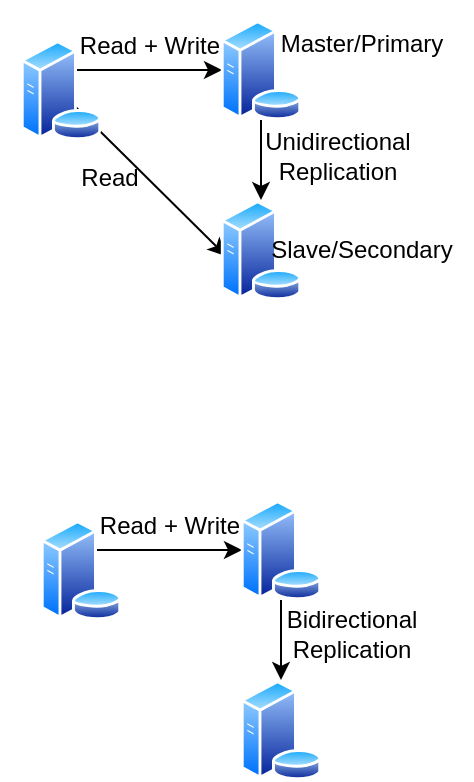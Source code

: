 <mxfile version="22.1.7" type="github">
  <diagram name="Page-1" id="hsXx6_wmlTWPNyEW_iNE">
    <mxGraphModel dx="794" dy="456" grid="1" gridSize="10" guides="1" tooltips="1" connect="1" arrows="1" fold="1" page="1" pageScale="1" pageWidth="850" pageHeight="1100" math="0" shadow="0">
      <root>
        <mxCell id="0" />
        <mxCell id="1" parent="0" />
        <mxCell id="2BHKi3fGgR7jsmWQUKfR-4" value="" style="edgeStyle=orthogonalEdgeStyle;rounded=0;orthogonalLoop=1;jettySize=auto;html=1;" edge="1" parent="1">
          <mxGeometry relative="1" as="geometry">
            <mxPoint x="558.5" y="95" as="sourcePoint" />
            <mxPoint x="631" y="95" as="targetPoint" />
          </mxGeometry>
        </mxCell>
        <mxCell id="2BHKi3fGgR7jsmWQUKfR-5" value="" style="endArrow=classic;html=1;rounded=0;entryX=0;entryY=0.5;entryDx=0;entryDy=0;" edge="1" parent="1">
          <mxGeometry width="50" height="50" relative="1" as="geometry">
            <mxPoint x="554.502" y="110.252" as="sourcePoint" />
            <mxPoint x="633" y="188" as="targetPoint" />
          </mxGeometry>
        </mxCell>
        <mxCell id="2BHKi3fGgR7jsmWQUKfR-6" value="" style="image;aspect=fixed;perimeter=ellipsePerimeter;html=1;align=center;shadow=0;dashed=0;spacingTop=3;image=img/lib/active_directory/database_server.svg;" vertex="1" parent="1">
          <mxGeometry x="530" y="80" width="41" height="50" as="geometry" />
        </mxCell>
        <mxCell id="2BHKi3fGgR7jsmWQUKfR-9" value="" style="edgeStyle=orthogonalEdgeStyle;rounded=0;orthogonalLoop=1;jettySize=auto;html=1;" edge="1" parent="1" source="2BHKi3fGgR7jsmWQUKfR-7" target="2BHKi3fGgR7jsmWQUKfR-8">
          <mxGeometry relative="1" as="geometry" />
        </mxCell>
        <mxCell id="2BHKi3fGgR7jsmWQUKfR-7" value="" style="image;aspect=fixed;perimeter=ellipsePerimeter;html=1;align=center;shadow=0;dashed=0;spacingTop=3;image=img/lib/active_directory/database_server.svg;" vertex="1" parent="1">
          <mxGeometry x="630" y="70" width="41" height="50" as="geometry" />
        </mxCell>
        <mxCell id="2BHKi3fGgR7jsmWQUKfR-8" value="" style="image;aspect=fixed;perimeter=ellipsePerimeter;html=1;align=center;shadow=0;dashed=0;spacingTop=3;image=img/lib/active_directory/database_server.svg;" vertex="1" parent="1">
          <mxGeometry x="630" y="160" width="41" height="50" as="geometry" />
        </mxCell>
        <mxCell id="2BHKi3fGgR7jsmWQUKfR-10" value="Master/Primary" style="text;html=1;strokeColor=none;fillColor=none;align=center;verticalAlign=middle;whiteSpace=wrap;rounded=0;" vertex="1" parent="1">
          <mxGeometry x="646" y="67" width="110" height="30" as="geometry" />
        </mxCell>
        <mxCell id="2BHKi3fGgR7jsmWQUKfR-11" value="Slave/Secondary" style="text;html=1;strokeColor=none;fillColor=none;align=center;verticalAlign=middle;whiteSpace=wrap;rounded=0;" vertex="1" parent="1">
          <mxGeometry x="646" y="170" width="110" height="30" as="geometry" />
        </mxCell>
        <mxCell id="2BHKi3fGgR7jsmWQUKfR-12" value="&lt;br&gt;Read + Write" style="text;html=1;strokeColor=none;fillColor=none;align=center;verticalAlign=middle;whiteSpace=wrap;rounded=0;" vertex="1" parent="1">
          <mxGeometry x="540" y="60" width="110" height="30" as="geometry" />
        </mxCell>
        <mxCell id="2BHKi3fGgR7jsmWQUKfR-13" value="Unidirectional Replication" style="text;html=1;strokeColor=none;fillColor=none;align=center;verticalAlign=middle;whiteSpace=wrap;rounded=0;" vertex="1" parent="1">
          <mxGeometry x="634" y="123" width="110" height="30" as="geometry" />
        </mxCell>
        <mxCell id="2BHKi3fGgR7jsmWQUKfR-14" value="Read" style="text;html=1;strokeColor=none;fillColor=none;align=center;verticalAlign=middle;whiteSpace=wrap;rounded=0;" vertex="1" parent="1">
          <mxGeometry x="520" y="134" width="110" height="30" as="geometry" />
        </mxCell>
        <mxCell id="2BHKi3fGgR7jsmWQUKfR-15" value="" style="edgeStyle=orthogonalEdgeStyle;rounded=0;orthogonalLoop=1;jettySize=auto;html=1;" edge="1" parent="1">
          <mxGeometry relative="1" as="geometry">
            <mxPoint x="568.5" y="335" as="sourcePoint" />
            <mxPoint x="641" y="335" as="targetPoint" />
          </mxGeometry>
        </mxCell>
        <mxCell id="2BHKi3fGgR7jsmWQUKfR-17" value="" style="image;aspect=fixed;perimeter=ellipsePerimeter;html=1;align=center;shadow=0;dashed=0;spacingTop=3;image=img/lib/active_directory/database_server.svg;" vertex="1" parent="1">
          <mxGeometry x="540" y="320" width="41" height="50" as="geometry" />
        </mxCell>
        <mxCell id="2BHKi3fGgR7jsmWQUKfR-18" value="" style="edgeStyle=orthogonalEdgeStyle;rounded=0;orthogonalLoop=1;jettySize=auto;html=1;" edge="1" parent="1" source="2BHKi3fGgR7jsmWQUKfR-19" target="2BHKi3fGgR7jsmWQUKfR-20">
          <mxGeometry relative="1" as="geometry" />
        </mxCell>
        <mxCell id="2BHKi3fGgR7jsmWQUKfR-19" value="" style="image;aspect=fixed;perimeter=ellipsePerimeter;html=1;align=center;shadow=0;dashed=0;spacingTop=3;image=img/lib/active_directory/database_server.svg;" vertex="1" parent="1">
          <mxGeometry x="640" y="310" width="41" height="50" as="geometry" />
        </mxCell>
        <mxCell id="2BHKi3fGgR7jsmWQUKfR-20" value="" style="image;aspect=fixed;perimeter=ellipsePerimeter;html=1;align=center;shadow=0;dashed=0;spacingTop=3;image=img/lib/active_directory/database_server.svg;" vertex="1" parent="1">
          <mxGeometry x="640" y="400" width="41" height="50" as="geometry" />
        </mxCell>
        <mxCell id="2BHKi3fGgR7jsmWQUKfR-23" value="&lt;br&gt;Read + Write" style="text;html=1;strokeColor=none;fillColor=none;align=center;verticalAlign=middle;whiteSpace=wrap;rounded=0;" vertex="1" parent="1">
          <mxGeometry x="550" y="300" width="110" height="30" as="geometry" />
        </mxCell>
        <mxCell id="2BHKi3fGgR7jsmWQUKfR-24" value="Bidirectional Replication" style="text;html=1;strokeColor=none;fillColor=none;align=center;verticalAlign=middle;whiteSpace=wrap;rounded=0;" vertex="1" parent="1">
          <mxGeometry x="641" y="362" width="110" height="30" as="geometry" />
        </mxCell>
      </root>
    </mxGraphModel>
  </diagram>
</mxfile>
